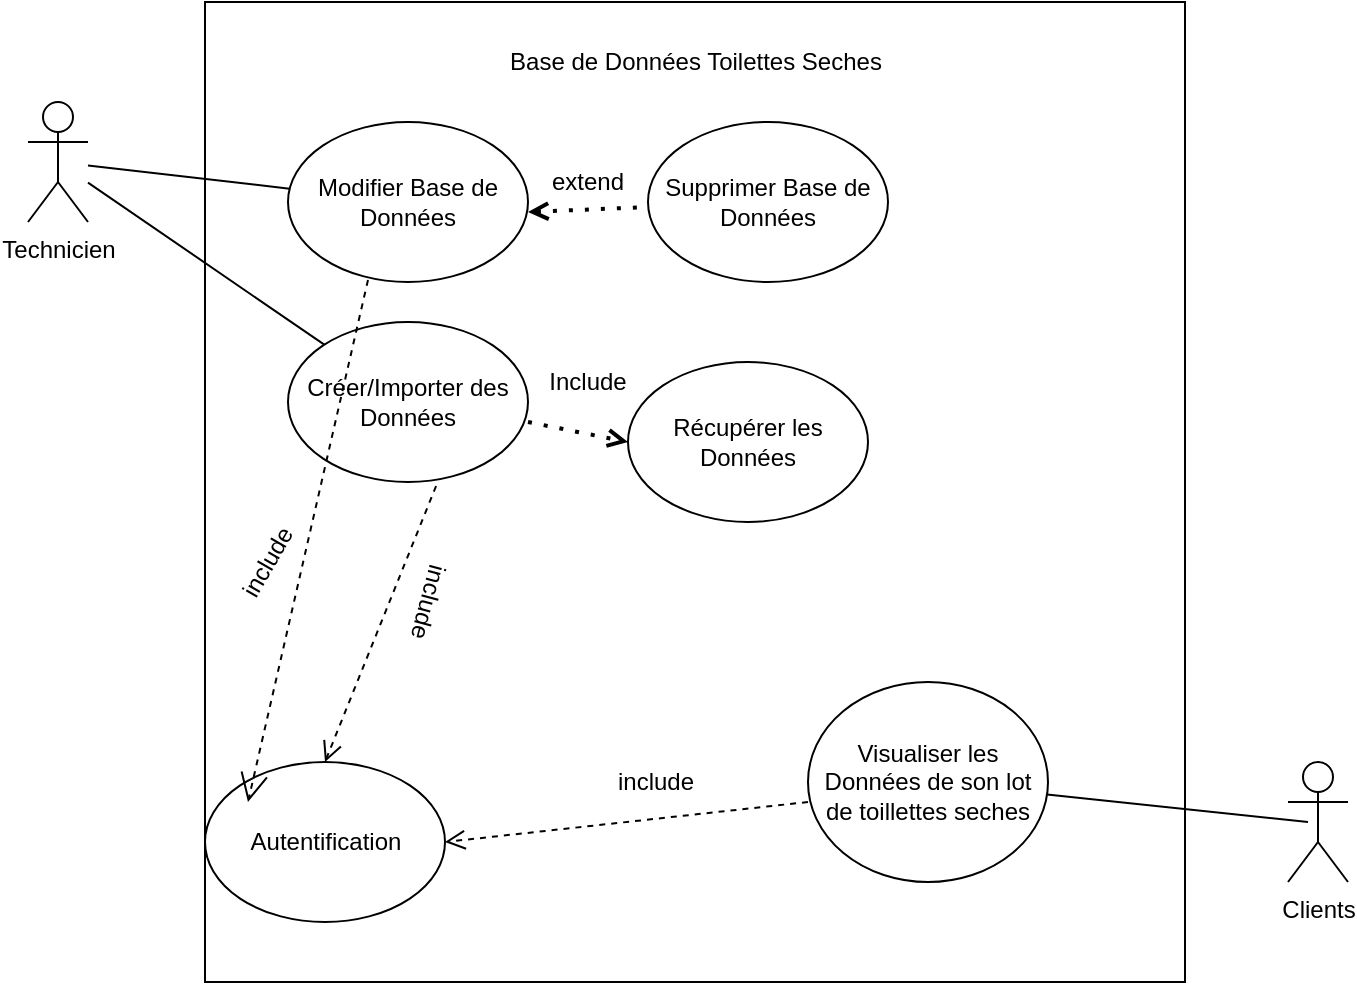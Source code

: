 <mxfile version="13.9.9" type="device"><diagram id="-tcoBLG4HU3WVhrKiUUm" name="Page-1"><mxGraphModel dx="1086" dy="806" grid="1" gridSize="10" guides="1" tooltips="1" connect="1" arrows="1" fold="1" page="1" pageScale="1" pageWidth="827" pageHeight="1169" math="0" shadow="0"><root><mxCell id="0"/><mxCell id="1" parent="0"/><mxCell id="AdgDoo7SBK3500aUGiWX-1" value="Technicien" style="shape=umlActor;verticalLabelPosition=bottom;verticalAlign=top;html=1;outlineConnect=0;" parent="1" vertex="1"><mxGeometry x="80" y="120" width="30" height="60" as="geometry"/></mxCell><mxCell id="AdgDoo7SBK3500aUGiWX-2" value="Clients" style="shape=umlActor;verticalLabelPosition=bottom;verticalAlign=top;html=1;outlineConnect=0;" parent="1" vertex="1"><mxGeometry x="710" y="450" width="30" height="60" as="geometry"/></mxCell><mxCell id="AdgDoo7SBK3500aUGiWX-3" value="" style="whiteSpace=wrap;html=1;aspect=fixed;" parent="1" vertex="1"><mxGeometry x="168.5" y="70" width="490" height="490" as="geometry"/></mxCell><mxCell id="AdgDoo7SBK3500aUGiWX-4" value="Base de Données Toilettes Seches" style="text;html=1;strokeColor=none;fillColor=none;align=center;verticalAlign=middle;whiteSpace=wrap;rounded=0;" parent="1" vertex="1"><mxGeometry x="274" y="90" width="280" height="20" as="geometry"/></mxCell><mxCell id="AdgDoo7SBK3500aUGiWX-5" value="Modifier Base de Données" style="ellipse;whiteSpace=wrap;html=1;" parent="1" vertex="1"><mxGeometry x="210" y="130" width="120" height="80" as="geometry"/></mxCell><mxCell id="AdgDoo7SBK3500aUGiWX-6" value="Créer/Importer des Données" style="ellipse;whiteSpace=wrap;html=1;" parent="1" vertex="1"><mxGeometry x="210" y="230" width="120" height="80" as="geometry"/></mxCell><mxCell id="AdgDoo7SBK3500aUGiWX-7" value="" style="endArrow=none;html=1;" parent="1" source="AdgDoo7SBK3500aUGiWX-6" target="AdgDoo7SBK3500aUGiWX-1" edge="1"><mxGeometry width="50" height="50" relative="1" as="geometry"><mxPoint x="560" y="430" as="sourcePoint"/><mxPoint x="610" y="380" as="targetPoint"/></mxGeometry></mxCell><mxCell id="AdgDoo7SBK3500aUGiWX-8" value="" style="endArrow=none;html=1;" parent="1" source="AdgDoo7SBK3500aUGiWX-5" target="AdgDoo7SBK3500aUGiWX-1" edge="1"><mxGeometry width="50" height="50" relative="1" as="geometry"><mxPoint x="560" y="430" as="sourcePoint"/><mxPoint x="610" y="380" as="targetPoint"/></mxGeometry></mxCell><mxCell id="AdgDoo7SBK3500aUGiWX-9" value="Visualiser les Données de son lot de toillettes seches" style="ellipse;whiteSpace=wrap;html=1;" parent="1" vertex="1"><mxGeometry x="470" y="410" width="120" height="100" as="geometry"/></mxCell><mxCell id="AdgDoo7SBK3500aUGiWX-10" value="" style="endArrow=none;html=1;" parent="1" source="AdgDoo7SBK3500aUGiWX-9" edge="1"><mxGeometry width="50" height="50" relative="1" as="geometry"><mxPoint x="670" y="530" as="sourcePoint"/><mxPoint x="720" y="480" as="targetPoint"/></mxGeometry></mxCell><mxCell id="AdgDoo7SBK3500aUGiWX-11" value="Supprimer Base de Données" style="ellipse;whiteSpace=wrap;html=1;" parent="1" vertex="1"><mxGeometry x="390" y="130" width="120" height="80" as="geometry"/></mxCell><mxCell id="AdgDoo7SBK3500aUGiWX-13" value="" style="endArrow=none;dashed=1;html=1;dashPattern=1 3;strokeWidth=2;endFill=0;startArrow=open;startFill=0;" parent="1" target="AdgDoo7SBK3500aUGiWX-11" edge="1"><mxGeometry width="50" height="50" relative="1" as="geometry"><mxPoint x="330" y="175" as="sourcePoint"/><mxPoint x="380" y="125" as="targetPoint"/></mxGeometry></mxCell><mxCell id="AdgDoo7SBK3500aUGiWX-14" value="extend" style="text;html=1;strokeColor=none;fillColor=none;align=center;verticalAlign=middle;whiteSpace=wrap;rounded=0;" parent="1" vertex="1"><mxGeometry x="340" y="150" width="40" height="20" as="geometry"/></mxCell><mxCell id="AdgDoo7SBK3500aUGiWX-15" value="Récupérer les Données" style="ellipse;whiteSpace=wrap;html=1;" parent="1" vertex="1"><mxGeometry x="380" y="250" width="120" height="80" as="geometry"/></mxCell><mxCell id="AdgDoo7SBK3500aUGiWX-16" value="" style="endArrow=open;dashed=1;html=1;dashPattern=1 3;strokeWidth=2;entryX=0;entryY=0.5;entryDx=0;entryDy=0;endFill=0;" parent="1" target="AdgDoo7SBK3500aUGiWX-15" edge="1"><mxGeometry width="50" height="50" relative="1" as="geometry"><mxPoint x="330" y="280" as="sourcePoint"/><mxPoint x="380" y="230" as="targetPoint"/></mxGeometry></mxCell><mxCell id="0Qq06iV3j7JgqsfqksWO-1" value="Include" style="text;html=1;strokeColor=none;fillColor=none;align=center;verticalAlign=middle;whiteSpace=wrap;rounded=0;" parent="1" vertex="1"><mxGeometry x="340" y="250" width="40" height="20" as="geometry"/></mxCell><mxCell id="j3uruxr9Zhdi2dRsybei-1" value="Autentification" style="ellipse;whiteSpace=wrap;html=1;" parent="1" vertex="1"><mxGeometry x="168.5" y="450" width="120" height="80" as="geometry"/></mxCell><mxCell id="Ro6atDHcdAhwjAf7wFFv-3" value="" style="endArrow=open;endSize=12;dashed=1;html=1;entryX=0.179;entryY=0.25;entryDx=0;entryDy=0;entryPerimeter=0;" edge="1" parent="1" target="j3uruxr9Zhdi2dRsybei-1"><mxGeometry width="160" relative="1" as="geometry"><mxPoint x="250" y="209" as="sourcePoint"/><mxPoint x="410" y="209" as="targetPoint"/></mxGeometry></mxCell><mxCell id="Ro6atDHcdAhwjAf7wFFv-4" value="" style="html=1;verticalAlign=bottom;endArrow=open;dashed=1;endSize=8;exitX=0.617;exitY=1.025;exitDx=0;exitDy=0;exitPerimeter=0;entryX=0.5;entryY=0;entryDx=0;entryDy=0;" edge="1" parent="1" source="AdgDoo7SBK3500aUGiWX-6" target="j3uruxr9Zhdi2dRsybei-1"><mxGeometry relative="1" as="geometry"><mxPoint x="310" y="340" as="sourcePoint"/><mxPoint x="230" y="340" as="targetPoint"/></mxGeometry></mxCell><mxCell id="Ro6atDHcdAhwjAf7wFFv-5" value="" style="html=1;verticalAlign=bottom;endArrow=open;dashed=1;endSize=8;entryX=1;entryY=0.5;entryDx=0;entryDy=0;" edge="1" parent="1" target="j3uruxr9Zhdi2dRsybei-1"><mxGeometry relative="1" as="geometry"><mxPoint x="470" y="470" as="sourcePoint"/><mxPoint x="390" y="470" as="targetPoint"/></mxGeometry></mxCell><mxCell id="Ro6atDHcdAhwjAf7wFFv-6" value="include" style="text;html=1;strokeColor=none;fillColor=none;align=center;verticalAlign=middle;whiteSpace=wrap;rounded=0;" vertex="1" parent="1"><mxGeometry x="374" y="450" width="40" height="20" as="geometry"/></mxCell><mxCell id="Ro6atDHcdAhwjAf7wFFv-7" value="include" style="text;html=1;strokeColor=none;fillColor=none;align=center;verticalAlign=middle;whiteSpace=wrap;rounded=0;rotation=105;" vertex="1" parent="1"><mxGeometry x="260" y="360" width="40" height="20" as="geometry"/></mxCell><mxCell id="Ro6atDHcdAhwjAf7wFFv-8" value="include" style="text;html=1;strokeColor=none;fillColor=none;align=center;verticalAlign=middle;whiteSpace=wrap;rounded=0;rotation=-60;" vertex="1" parent="1"><mxGeometry x="180" y="340" width="40" height="20" as="geometry"/></mxCell></root></mxGraphModel></diagram></mxfile>